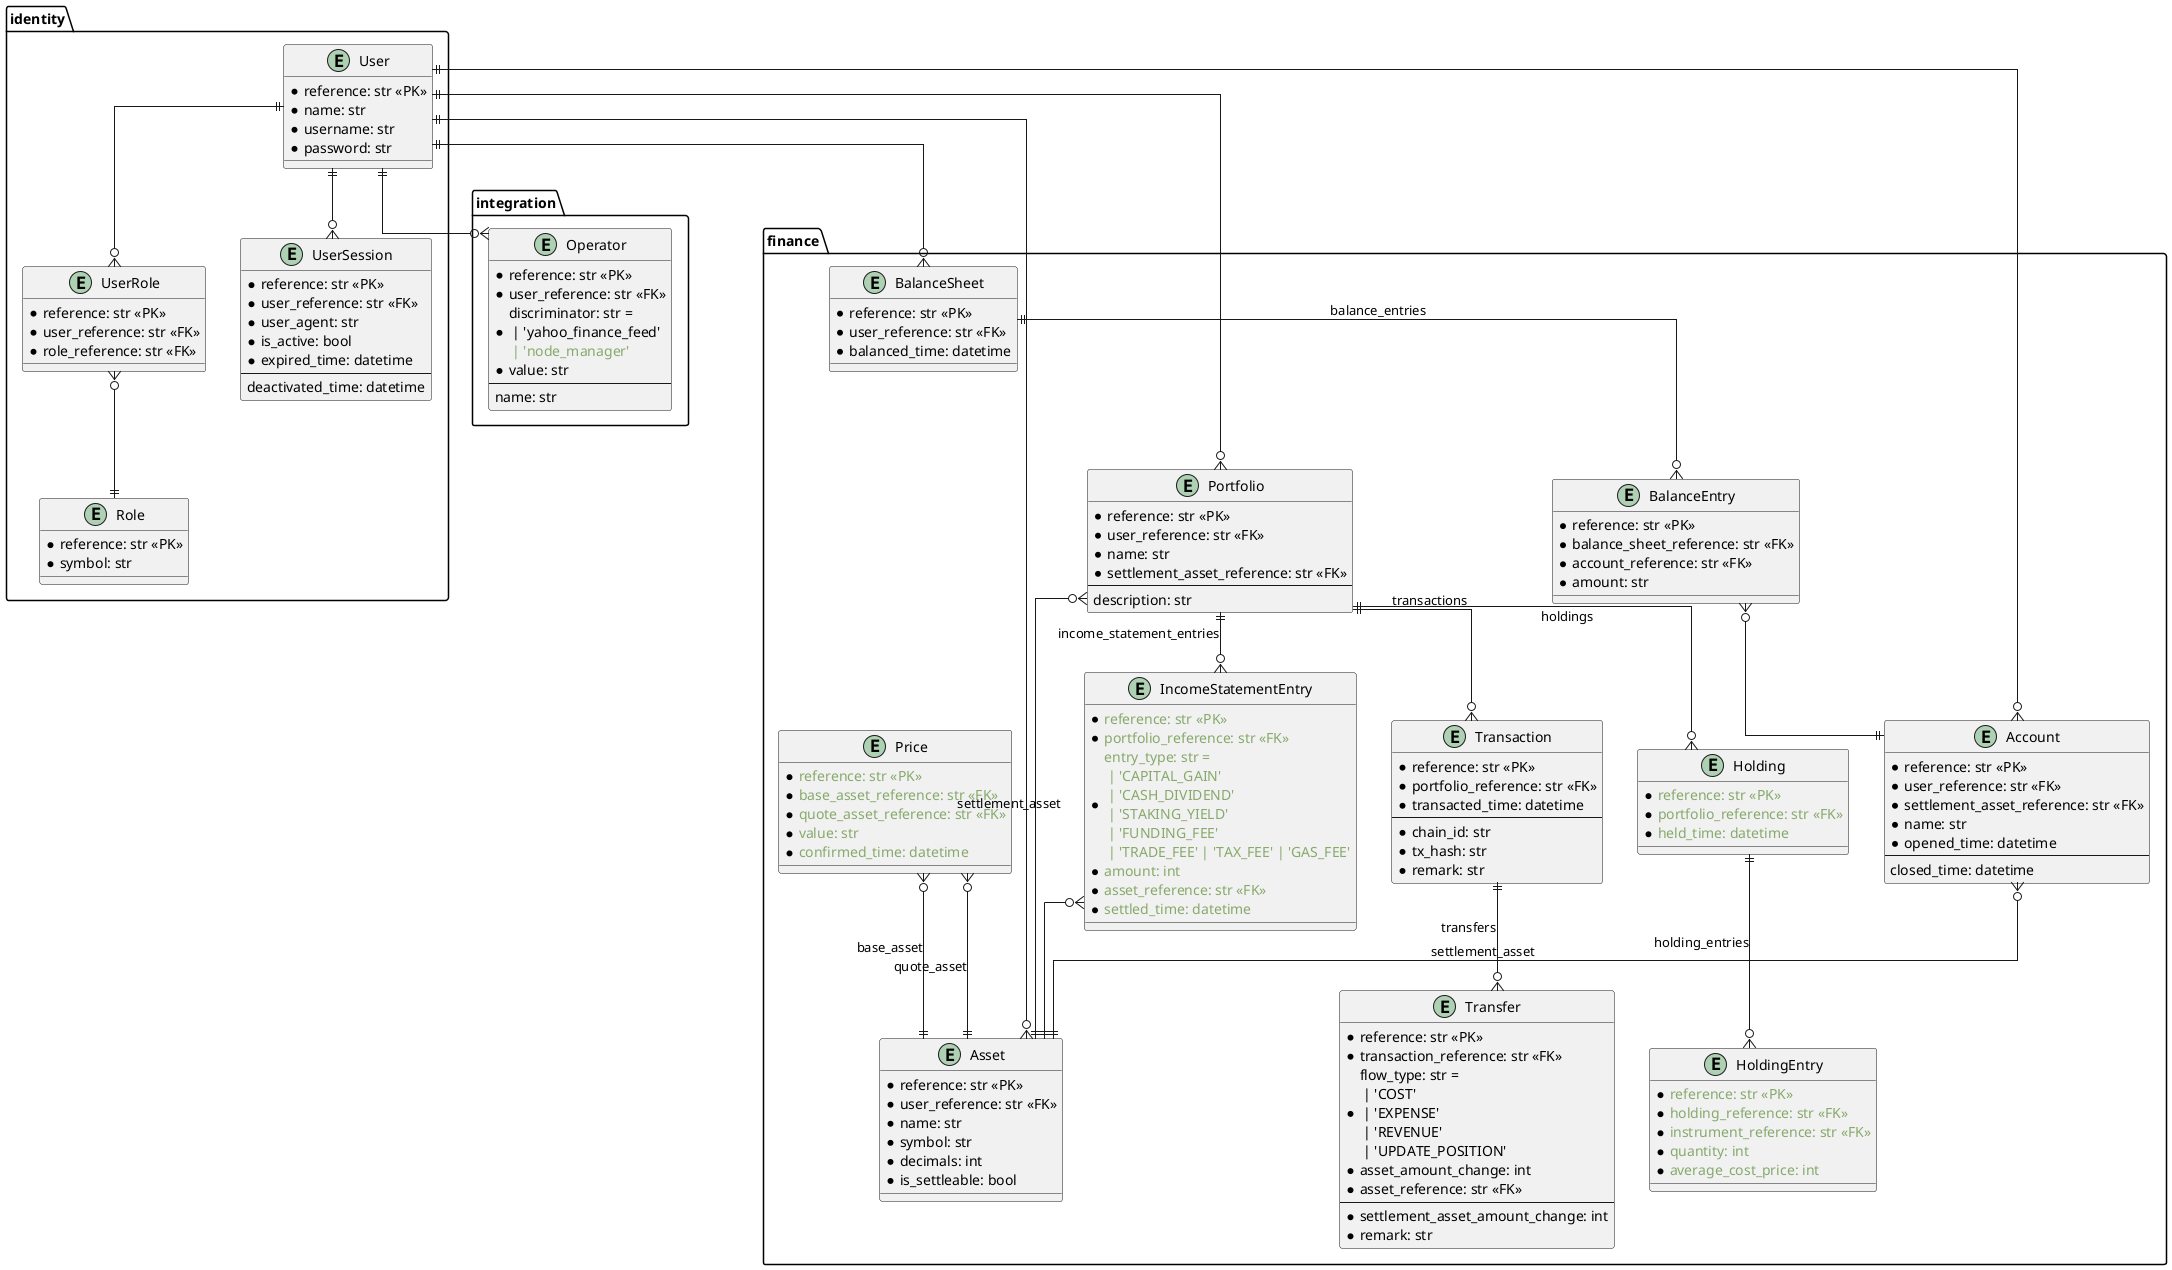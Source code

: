 @startuml chore_master_entities

!function $add($a)
!return "<color:#87A96B>" + $a + "</color>"
!endfunction

!function $remove($a)
!return "<color:#BA0021>" + $a + "</color>"
!endfunction

skinparam backgroundColor transparent
skinparam linetype ortho

package identity {
  entity "User" {
    * reference: str <<PK>>
    * name: str
    * username: str
    * password: str
  }

  entity "Role" {
    * reference: str <<PK>>
    * symbol: str
  }

  entity "UserRole" {
    * reference: str <<PK>>
    * user_reference: str <<FK>>
    * role_reference: str <<FK>>
  }

  entity "UserSession" {
    * reference: str <<PK>>
    * user_reference: str <<FK>>
    * user_agent: str
    * is_active: bool
    * expired_time: datetime
    --
    deactivated_time: datetime
  }
}

package integration {
  entity "Operator" {
    * reference: str <<PK>>
    * user_reference: str <<FK>>
    * discriminator: str = \n | 'yahoo_finance_feed' \n $add("| 'node_manager'")
    * value: str
    --
    name: str
  }
}

package finance {
  entity "Asset" {
    * reference: str <<PK>>
    * user_reference: str <<FK>>
    * name: str
    * symbol: str
    * decimals: int
    * is_settleable: bool
  }

  entity "Price" {
    * $add("reference: str <<PK>>")
    * $add("base_asset_reference: str <<FK>>")
    * $add("quote_asset_reference: str <<FK>>")
    * $add("value: str")
    * $add("confirmed_time: datetime")
  }

  entity "Account" {
    * reference: str <<PK>>
    * user_reference: str <<FK>>
    * settlement_asset_reference: str <<FK>>
    * name: str
    * opened_time: datetime
    --
    closed_time: datetime
  }

  entity "BalanceSheet" {
    * reference: str <<PK>>
    * user_reference: str <<FK>>
    * balanced_time: datetime
  }

  entity "BalanceEntry" {
    * reference: str <<PK>>
    * balance_sheet_reference: str <<FK>>
    * account_reference: str <<FK>>
    * amount: str
  }

  entity "Portfolio" {
    * reference: str <<PK>>
    * user_reference: str <<FK>>
    * name: str
    * settlement_asset_reference: str <<FK>>
    --
    description: str
  }

  entity "Transaction" {
    * reference: str <<PK>>
    * portfolio_reference: str <<FK>>
    * transacted_time: datetime
    --
    * chain_id: str
    * tx_hash: str
    * remark: str
  }

  entity "Transfer" {
    * reference: str <<PK>>
    * transaction_reference: str <<FK>>
    * flow_type: str = \n | 'COST' \n | 'EXPENSE' \n | 'REVENUE' \n | 'UPDATE_POSITION'
    * asset_amount_change: int
    * asset_reference: str <<FK>>
    --
    * settlement_asset_amount_change: int
    * remark: str
  }

  entity "IncomeStatementEntry" {
    * $add("reference: str <<PK>>")
    * $add("portfolio_reference: str <<FK>>")
    * $add("entry_type: str =") \n $add("| 'CAPITAL_GAIN'") \n $add("| 'CASH_DIVIDEND'") \n $add("| 'STAKING_YIELD'") \n $add("| 'FUNDING_FEE'") \n $add("| 'TRADE_FEE' | 'TAX_FEE' | 'GAS_FEE'")
    * $add("amount: int")
    * $add("asset_reference: str <<FK>>")
    * $add("settled_time: datetime")
  }

  entity "Holding" {
    * $add("reference: str <<PK>>")
    * $add("portfolio_reference: str <<FK>>")
    * $add("held_time: datetime")
  }

  entity "HoldingEntry" { 
    * $add("reference: str <<PK>>")
    * $add("holding_reference: str <<FK>>")
    * $add("instrument_reference: str <<FK>>")
    * $add("quantity: int")
    * $add("average_cost_price: int")
  }
}

'Zero or One  |o--
'Exactly One  ||--
'Zero or Many }o--
'One or Many  }|--

User                 ||--o{ UserRole
User                 ||--o{ UserSession
User                 ||--o{ Operator
User                 ||--o{ Account
User                 ||--o{ BalanceSheet
User                 ||--o{ Asset
User                 ||--o{ Portfolio

UserRole             }o--|| Role

Price                }o--|| Asset: base_asset
Price                }o--|| Asset: quote_asset

Account              }o--|| Asset: settlement_asset

BalanceSheet         ||--o{ BalanceEntry: balance_entries

BalanceEntry         }o--|| Account

Portfolio            }o--|| Asset: settlement_asset
Portfolio            ||--o{ Transaction: transactions
Portfolio            ||--o{ IncomeStatementEntry: income_statement_entries
Portfolio            ||--o{ Holding: holdings

Transaction          ||--o{ Transfer: transfers

IncomeStatementEntry }o--|| Asset

Holding              ||--o{ HoldingEntry: holding_entries

@enduml
